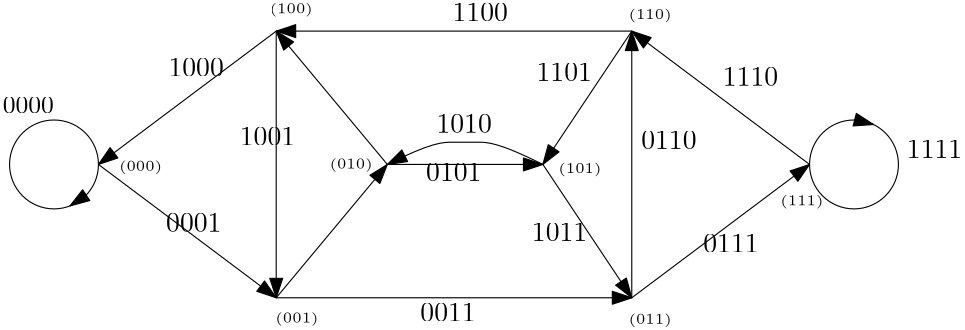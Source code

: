 <?xml version="1.0"?>
<!DOCTYPE ipe SYSTEM "ipe.dtd">
<ipe version="70206" creator="Ipe 7.2.6">
<info created="D:20161110082021" modified="D:20161110082021"/>
<ipestyle name="basic">
<symbol name="arrow/arc(spx)">
<path stroke="sym-stroke" fill="sym-stroke" pen="sym-pen">
0 0 m
-1 0.333 l
-1 -0.333 l
h
</path>
</symbol>
<symbol name="arrow/farc(spx)">
<path stroke="sym-stroke" fill="white" pen="sym-pen">
0 0 m
-1 0.333 l
-1 -0.333 l
h
</path>
</symbol>
<symbol name="arrow/ptarc(spx)">
<path stroke="sym-stroke" fill="sym-stroke" pen="sym-pen">
0 0 m
-1 0.333 l
-0.8 0 l
-1 -0.333 l
h
</path>
</symbol>
<symbol name="arrow/fptarc(spx)">
<path stroke="sym-stroke" fill="white" pen="sym-pen">
0 0 m
-1 0.333 l
-0.8 0 l
-1 -0.333 l
h
</path>
</symbol>
<symbol name="mark/circle(sx)" transformations="translations">
<path fill="sym-stroke">
0.6 0 0 0.6 0 0 e
0.4 0 0 0.4 0 0 e
</path>
</symbol>
<symbol name="mark/disk(sx)" transformations="translations">
<path fill="sym-stroke">
0.6 0 0 0.6 0 0 e
</path>
</symbol>
<symbol name="mark/fdisk(sfx)" transformations="translations">
<group>
<path fill="sym-fill">
0.5 0 0 0.5 0 0 e
</path>
<path fill="sym-stroke" fillrule="eofill">
0.6 0 0 0.6 0 0 e
0.4 0 0 0.4 0 0 e
</path>
</group>
</symbol>
<symbol name="mark/box(sx)" transformations="translations">
<path fill="sym-stroke" fillrule="eofill">
-0.6 -0.6 m
0.6 -0.6 l
0.6 0.6 l
-0.6 0.6 l
h
-0.4 -0.4 m
0.4 -0.4 l
0.4 0.4 l
-0.4 0.4 l
h
</path>
</symbol>
<symbol name="mark/square(sx)" transformations="translations">
<path fill="sym-stroke">
-0.6 -0.6 m
0.6 -0.6 l
0.6 0.6 l
-0.6 0.6 l
h
</path>
</symbol>
<symbol name="mark/fsquare(sfx)" transformations="translations">
<group>
<path fill="sym-fill">
-0.5 -0.5 m
0.5 -0.5 l
0.5 0.5 l
-0.5 0.5 l
h
</path>
<path fill="sym-stroke" fillrule="eofill">
-0.6 -0.6 m
0.6 -0.6 l
0.6 0.6 l
-0.6 0.6 l
h
-0.4 -0.4 m
0.4 -0.4 l
0.4 0.4 l
-0.4 0.4 l
h
</path>
</group>
</symbol>
<symbol name="mark/cross(sx)" transformations="translations">
<group>
<path fill="sym-stroke">
-0.43 -0.57 m
0.57 0.43 l
0.43 0.57 l
-0.57 -0.43 l
h
</path>
<path fill="sym-stroke">
-0.43 0.57 m
0.57 -0.43 l
0.43 -0.57 l
-0.57 0.43 l
h
</path>
</group>
</symbol>
<symbol name="arrow/fnormal(spx)">
<path stroke="sym-stroke" fill="white" pen="sym-pen">
0 0 m
-1 0.333 l
-1 -0.333 l
h
</path>
</symbol>
<symbol name="arrow/pointed(spx)">
<path stroke="sym-stroke" fill="sym-stroke" pen="sym-pen">
0 0 m
-1 0.333 l
-0.8 0 l
-1 -0.333 l
h
</path>
</symbol>
<symbol name="arrow/fpointed(spx)">
<path stroke="sym-stroke" fill="white" pen="sym-pen">
0 0 m
-1 0.333 l
-0.8 0 l
-1 -0.333 l
h
</path>
</symbol>
<symbol name="arrow/linear(spx)">
<path stroke="sym-stroke" pen="sym-pen">
-1 0.333 m
0 0 l
-1 -0.333 l
</path>
</symbol>
<symbol name="arrow/fdouble(spx)">
<path stroke="sym-stroke" fill="white" pen="sym-pen">
0 0 m
-1 0.333 l
-1 -0.333 l
h
-1 0 m
-2 0.333 l
-2 -0.333 l
h
</path>
</symbol>
<symbol name="arrow/double(spx)">
<path stroke="sym-stroke" fill="sym-stroke" pen="sym-pen">
0 0 m
-1 0.333 l
-1 -0.333 l
h
-1 0 m
-2 0.333 l
-2 -0.333 l
h
</path>
</symbol>
<pen name="heavier" value="0.8"/>
<pen name="fat" value="1.2"/>
<pen name="ultrafat" value="2"/>
<symbolsize name="large" value="5"/>
<symbolsize name="small" value="2"/>
<symbolsize name="tiny" value="1.1"/>
<arrowsize name="large" value="10"/>
<arrowsize name="small" value="5"/>
<arrowsize name="tiny" value="3"/>
<color name="red" value="1 0 0"/>
<color name="green" value="0 1 0"/>
<color name="blue" value="0 0 1"/>
<color name="yellow" value="1 1 0"/>
<color name="orange" value="1 0.647 0"/>
<color name="gold" value="1 0.843 0"/>
<color name="purple" value="0.627 0.125 0.941"/>
<color name="gray" value="0.745"/>
<color name="brown" value="0.647 0.165 0.165"/>
<color name="navy" value="0 0 0.502"/>
<color name="pink" value="1 0.753 0.796"/>
<color name="seagreen" value="0.18 0.545 0.341"/>
<color name="turquoise" value="0.251 0.878 0.816"/>
<color name="violet" value="0.933 0.51 0.933"/>
<color name="darkblue" value="0 0 0.545"/>
<color name="darkcyan" value="0 0.545 0.545"/>
<color name="darkgray" value="0.663"/>
<color name="darkgreen" value="0 0.392 0"/>
<color name="darkmagenta" value="0.545 0 0.545"/>
<color name="darkorange" value="1 0.549 0"/>
<color name="darkred" value="0.545 0 0"/>
<color name="lightblue" value="0.678 0.847 0.902"/>
<color name="lightcyan" value="0.878 1 1"/>
<color name="lightgray" value="0.827"/>
<color name="lightgreen" value="0.565 0.933 0.565"/>
<color name="lightyellow" value="1 1 0.878"/>
<dashstyle name="dashed" value="[4] 0"/>
<dashstyle name="dotted" value="[1 3] 0"/>
<dashstyle name="dash dotted" value="[4 2 1 2] 0"/>
<dashstyle name="dash dot dotted" value="[4 2 1 2 1 2] 0"/>
<textsize name="large" value="\large"/>
<textsize name="Large" value="\Large"/>
<textsize name="LARGE" value="\LARGE"/>
<textsize name="huge" value="\huge"/>
<textsize name="Huge" value="\Huge"/>
<textsize name="small" value="\small"/>
<textsize name="footnote" value="\footnotesize"/>
<textsize name="tiny" value="\tiny"/>
<textstyle name="center" begin="\begin{center}" end="\end{center}"/>
<textstyle name="itemize" begin="\begin{itemize}" end="\end{itemize}"/>
<textstyle name="item" begin="\begin{itemize}\item{}" end="\end{itemize}"/>
<gridsize name="4 pts" value="4"/>
<gridsize name="8 pts (~3 mm)" value="8"/>
<gridsize name="16 pts (~6 mm)" value="16"/>
<gridsize name="32 pts (~12 mm)" value="32"/>
<gridsize name="10 pts (~3.5 mm)" value="10"/>
<gridsize name="20 pts (~7 mm)" value="20"/>
<gridsize name="14 pts (~5 mm)" value="14"/>
<gridsize name="28 pts (~10 mm)" value="28"/>
<gridsize name="56 pts (~20 mm)" value="56"/>
<anglesize name="90 deg" value="90"/>
<anglesize name="60 deg" value="60"/>
<anglesize name="45 deg" value="45"/>
<anglesize name="30 deg" value="30"/>
<anglesize name="22.5 deg" value="22.5"/>
<opacity name="10%" value="0.1"/>
<opacity name="30%" value="0.3"/>
<opacity name="50%" value="0.5"/>
<opacity name="75%" value="0.75"/>
<tiling name="falling" angle="-60" step="4" width="1"/>
<tiling name="rising" angle="30" step="4" width="1"/>
</ipestyle>
<page>
<layer name="alpha"/>
<view layers="alpha" active="alpha"/>
<path layer="alpha" stroke="black" arrow="normal/normal">
384 736 m
256 736 l
</path>
<path stroke="black" arrow="normal/normal">
256 736 m
256 640 l
</path>
<path stroke="black" arrow="normal/normal">
256 736 m
192 688 l
</path>
<path stroke="black" arrow="normal/normal">
192 688 m
256 640 l
</path>
<path stroke="black" arrow="normal/normal">
384 640 m
384 736 l
</path>
<path stroke="black" arrow="normal/normal">
256 640 m
384 640 l
</path>
<path stroke="black" arrow="normal/normal">
296 688 m
352 688 l
</path>
<path stroke="black" arrow="normal/normal">
384 736 m
352 688 l
</path>
<path stroke="black" arrow="normal/normal">
352 688 m
384 640 l
</path>
<path stroke="black" arrow="normal/normal">
296 688 m
256 736 l
</path>
<path stroke="black" arrow="normal/normal">
256 640 m
296 688 l
</path>
<path stroke="black" arrow="normal/normal">
352 688 m
336 696
328 696
320 696
312 696
296 688 c
</path>
<path stroke="black" arrow="normal/normal">
448 688 m
384 736 l
</path>
<path stroke="black" arrow="normal/normal">
384 640 m
448 688 l
</path>
<path stroke="black">
16 0 0 16 176 688 e
</path>
<path stroke="black">
16 0 0 16 464 688 e
</path>
<path stroke="black" arrow="normal/normal">
187.514 676.89 m
181.764 673.074 l
</path>
<path stroke="black" arrow="normal/normal">
464.799 703.98 m
471.044 702.366 l
</path>
<text matrix="1 0 0 1 -10.3516 -1.65625" transformations="translations" pos="209.735 687.389" stroke="black" type="label" width="15.567" height="3.741" depth="1.24" valign="baseline" size="tiny">(000)</text>
<text matrix="1 0 0 1 -2.07031 -4.55469" transformations="translations" pos="255.696 747.014" stroke="black" type="label" width="15.567" height="3.741" depth="1.24" valign="baseline" size="tiny">(100)</text>
<text matrix="1 0 0 1 0.414063 4.96876" transformations="translations" pos="255.282 626.108" stroke="black" type="label" width="15.567" height="3.741" depth="1.24" valign="baseline" size="tiny">(001)</text>
<text matrix="1 0 0 1 -2.07031 -7.03907" transformations="translations" pos="384.884 747.428" stroke="black" type="label" width="15.567" height="3.741" depth="1.24" valign="baseline" size="tiny">(110)</text>
<text matrix="1 0 0 1 0 -0.414063" transformations="translations" pos="382.814 631.076" stroke="black" type="label" width="15.567" height="3.741" depth="1.24" valign="baseline" size="tiny">(011)</text>
<text matrix="1 0 0 1 -7.45313 -2.89844" transformations="translations" pos="365.009 687.803" stroke="black" type="label" width="15.567" height="3.741" depth="1.24" valign="baseline" size="tiny">(101)</text>
<text matrix="1 0 0 1 13.25 -0.828126" transformations="translations" pos="261.907 687.389" stroke="black" type="label" width="15.567" height="3.741" depth="1.24" valign="baseline" size="tiny">(010)</text>
<text matrix="1 0 0 1 -7.03907 21.5313" transformations="translations" pos="444.509 651.78" stroke="black" type="label" width="15.567" height="3.741" depth="1.24" valign="baseline" size="tiny">(111)</text>
<text transformations="translations" pos="157.563 706.436" stroke="black" type="label" width="18.431" height="5.778" depth="0" valign="baseline" size="small">0000</text>
<text transformations="translations" pos="217.188 719.686" stroke="black" type="label" width="19.925" height="6.42" depth="0" valign="baseline">1000</text>
<text transformations="translations" pos="216.36 663.787" stroke="black" type="label" width="19.925" height="6.42" depth="0" valign="baseline">0001</text>
<text transformations="translations" pos="242.86 694.842" stroke="black" type="label" width="19.925" height="6.42" depth="0" valign="baseline">1001</text>
<text transformations="translations" pos="319.462 739.561" stroke="black" type="label" width="19.925" height="6.42" depth="0" valign="baseline">1100</text>
<text transformations="translations" pos="313.665 699.397" stroke="black" type="label" width="19.925" height="6.42" depth="0" valign="baseline">1010</text>
<text transformations="translations" pos="309.938 682.006" stroke="black" type="label" width="19.925" height="6.42" depth="0" valign="baseline">0101</text>
<text transformations="translations" pos="307.868 631.49" stroke="black" type="label" width="19.925" height="6.42" depth="0" valign="baseline">0011</text>
<text transformations="translations" pos="387.368 693.6" stroke="black" type="label" width="19.925" height="6.42" depth="0" valign="baseline">0110</text>
<text transformations="translations" pos="349.688 718.03" stroke="black" type="label" width="19.925" height="6.42" depth="0" valign="baseline">1101</text>
<text transformations="translations" pos="348.032 660.475" stroke="black" type="label" width="19.925" height="6.42" depth="0" valign="baseline">1011</text>
<text transformations="translations" pos="416.767 716.373" stroke="black" type="label" width="19.925" height="6.42" depth="0" valign="baseline">1110</text>
<text transformations="translations" pos="409.728 656.334" stroke="black" type="label" width="19.925" height="6.42" depth="0" valign="baseline">0111</text>
<text transformations="translations" pos="483.017 690.287" stroke="black" type="label" width="19.925" height="6.42" depth="0" valign="baseline">1111</text>
</page>
</ipe>

